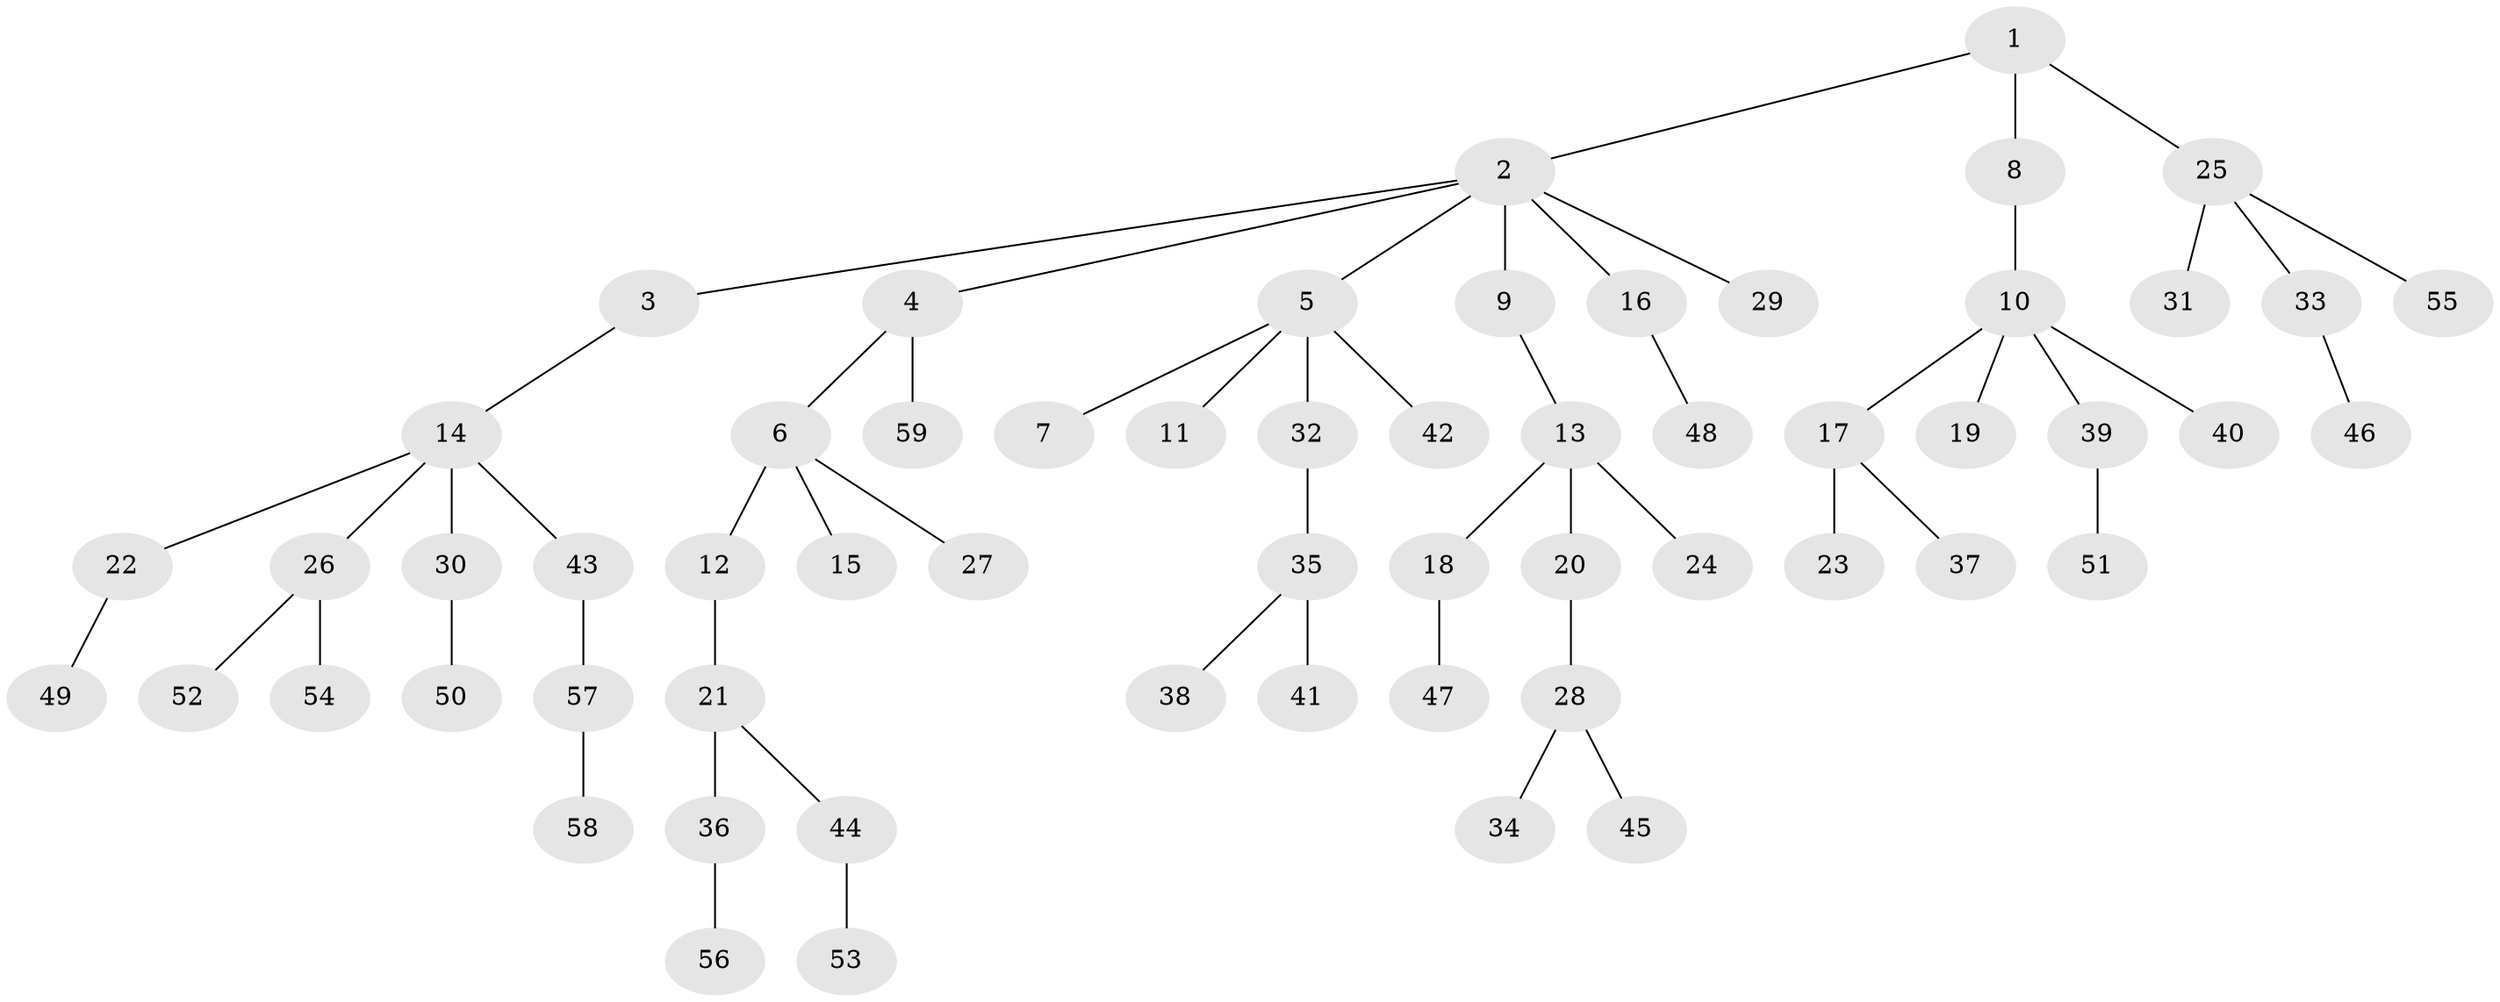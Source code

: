 // coarse degree distribution, {3: 0.07317073170731707, 10: 0.024390243902439025, 2: 0.17073170731707318, 4: 0.07317073170731707, 1: 0.6097560975609756, 5: 0.04878048780487805}
// Generated by graph-tools (version 1.1) at 2025/42/03/06/25 10:42:02]
// undirected, 59 vertices, 58 edges
graph export_dot {
graph [start="1"]
  node [color=gray90,style=filled];
  1;
  2;
  3;
  4;
  5;
  6;
  7;
  8;
  9;
  10;
  11;
  12;
  13;
  14;
  15;
  16;
  17;
  18;
  19;
  20;
  21;
  22;
  23;
  24;
  25;
  26;
  27;
  28;
  29;
  30;
  31;
  32;
  33;
  34;
  35;
  36;
  37;
  38;
  39;
  40;
  41;
  42;
  43;
  44;
  45;
  46;
  47;
  48;
  49;
  50;
  51;
  52;
  53;
  54;
  55;
  56;
  57;
  58;
  59;
  1 -- 2;
  1 -- 8;
  1 -- 25;
  2 -- 3;
  2 -- 4;
  2 -- 5;
  2 -- 9;
  2 -- 16;
  2 -- 29;
  3 -- 14;
  4 -- 6;
  4 -- 59;
  5 -- 7;
  5 -- 11;
  5 -- 32;
  5 -- 42;
  6 -- 12;
  6 -- 15;
  6 -- 27;
  8 -- 10;
  9 -- 13;
  10 -- 17;
  10 -- 19;
  10 -- 39;
  10 -- 40;
  12 -- 21;
  13 -- 18;
  13 -- 20;
  13 -- 24;
  14 -- 22;
  14 -- 26;
  14 -- 30;
  14 -- 43;
  16 -- 48;
  17 -- 23;
  17 -- 37;
  18 -- 47;
  20 -- 28;
  21 -- 36;
  21 -- 44;
  22 -- 49;
  25 -- 31;
  25 -- 33;
  25 -- 55;
  26 -- 52;
  26 -- 54;
  28 -- 34;
  28 -- 45;
  30 -- 50;
  32 -- 35;
  33 -- 46;
  35 -- 38;
  35 -- 41;
  36 -- 56;
  39 -- 51;
  43 -- 57;
  44 -- 53;
  57 -- 58;
}
